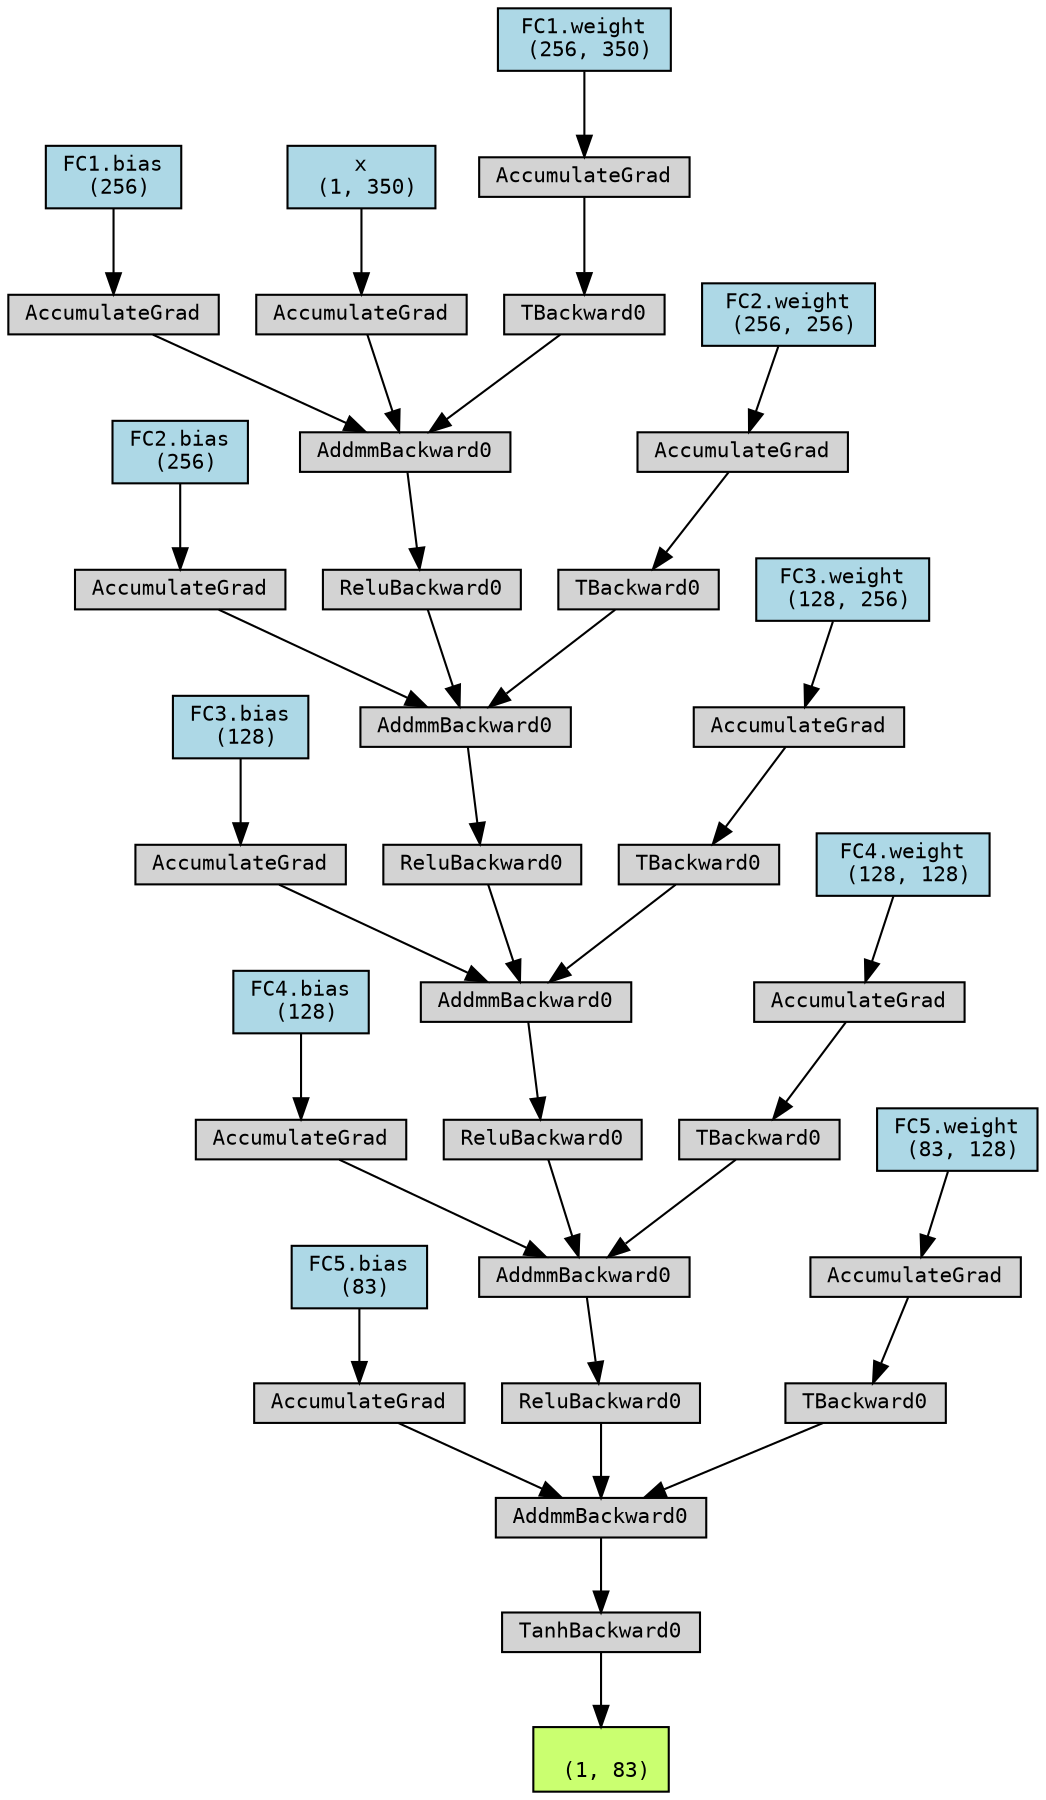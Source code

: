 digraph {
	graph [size="12,12"]
	node [align=left fontname=monospace fontsize=10 height=0.2 ranksep=0.1 shape=box style=filled]
	4745521008 [label="
 (1, 83)" fillcolor=darkolivegreen1]
	4705779920 [label=TanhBackward0]
	4705780400 -> 4705779920
	4705780400 [label=AddmmBackward0]
	4705780304 -> 4705780400
	4708448272 [label="FC5.bias
 (83)" fillcolor=lightblue]
	4708448272 -> 4705780304
	4705780304 [label=AccumulateGrad]
	4705780112 -> 4705780400
	4705780112 [label=ReluBackward0]
	4705738608 -> 4705780112
	4705738608 [label=AddmmBackward0]
	4705738224 -> 4705738608
	4708448432 [label="FC4.bias
 (128)" fillcolor=lightblue]
	4708448432 -> 4705738224
	4705738224 [label=AccumulateGrad]
	4705738320 -> 4705738608
	4705738320 [label=ReluBackward0]
	4705738032 -> 4705738320
	4705738032 [label=AddmmBackward0]
	4705737648 -> 4705738032
	4708448592 [label="FC3.bias
 (128)" fillcolor=lightblue]
	4708448592 -> 4705737648
	4705737648 [label=AccumulateGrad]
	4705737744 -> 4705738032
	4705737744 [label=ReluBackward0]
	4705737456 -> 4705737744
	4705737456 [label=AddmmBackward0]
	4705737072 -> 4705737456
	4708424496 [label="FC2.bias
 (256)" fillcolor=lightblue]
	4708424496 -> 4705737072
	4705737072 [label=AccumulateGrad]
	4705737168 -> 4705737456
	4705737168 [label=ReluBackward0]
	4705736880 -> 4705737168
	4705736880 [label=AddmmBackward0]
	4705736496 -> 4705736880
	4708422256 [label="FC1.bias
 (256)" fillcolor=lightblue]
	4708422256 -> 4705736496
	4705736496 [label=AccumulateGrad]
	4705736592 -> 4705736880
	4745522688 [label="x
 (1, 350)" fillcolor=lightblue]
	4745522688 -> 4705736592
	4705736592 [label=AccumulateGrad]
	4705736688 -> 4705736880
	4705736688 [label=TBackward0]
	4705736112 -> 4705736688
	4708423536 [label="FC1.weight
 (256, 350)" fillcolor=lightblue]
	4708423536 -> 4705736112
	4705736112 [label=AccumulateGrad]
	4705737264 -> 4705737456
	4705737264 [label=TBackward0]
	4705736208 -> 4705737264
	4708421856 [label="FC2.weight
 (256, 256)" fillcolor=lightblue]
	4708421856 -> 4705736208
	4705736208 [label=AccumulateGrad]
	4705737840 -> 4705738032
	4705737840 [label=TBackward0]
	4705736400 -> 4705737840
	4708448672 [label="FC3.weight
 (128, 256)" fillcolor=lightblue]
	4708448672 -> 4705736400
	4705736400 [label=AccumulateGrad]
	4705738416 -> 4705738608
	4705738416 [label=TBackward0]
	4705736976 -> 4705738416
	4708448512 [label="FC4.weight
 (128, 128)" fillcolor=lightblue]
	4708448512 -> 4705736976
	4705736976 [label=AccumulateGrad]
	4705780016 -> 4705780400
	4705780016 [label=TBackward0]
	4705737552 -> 4705780016
	4708448352 [label="FC5.weight
 (83, 128)" fillcolor=lightblue]
	4708448352 -> 4705737552
	4705737552 [label=AccumulateGrad]
	4705779920 -> 4745521008
}
